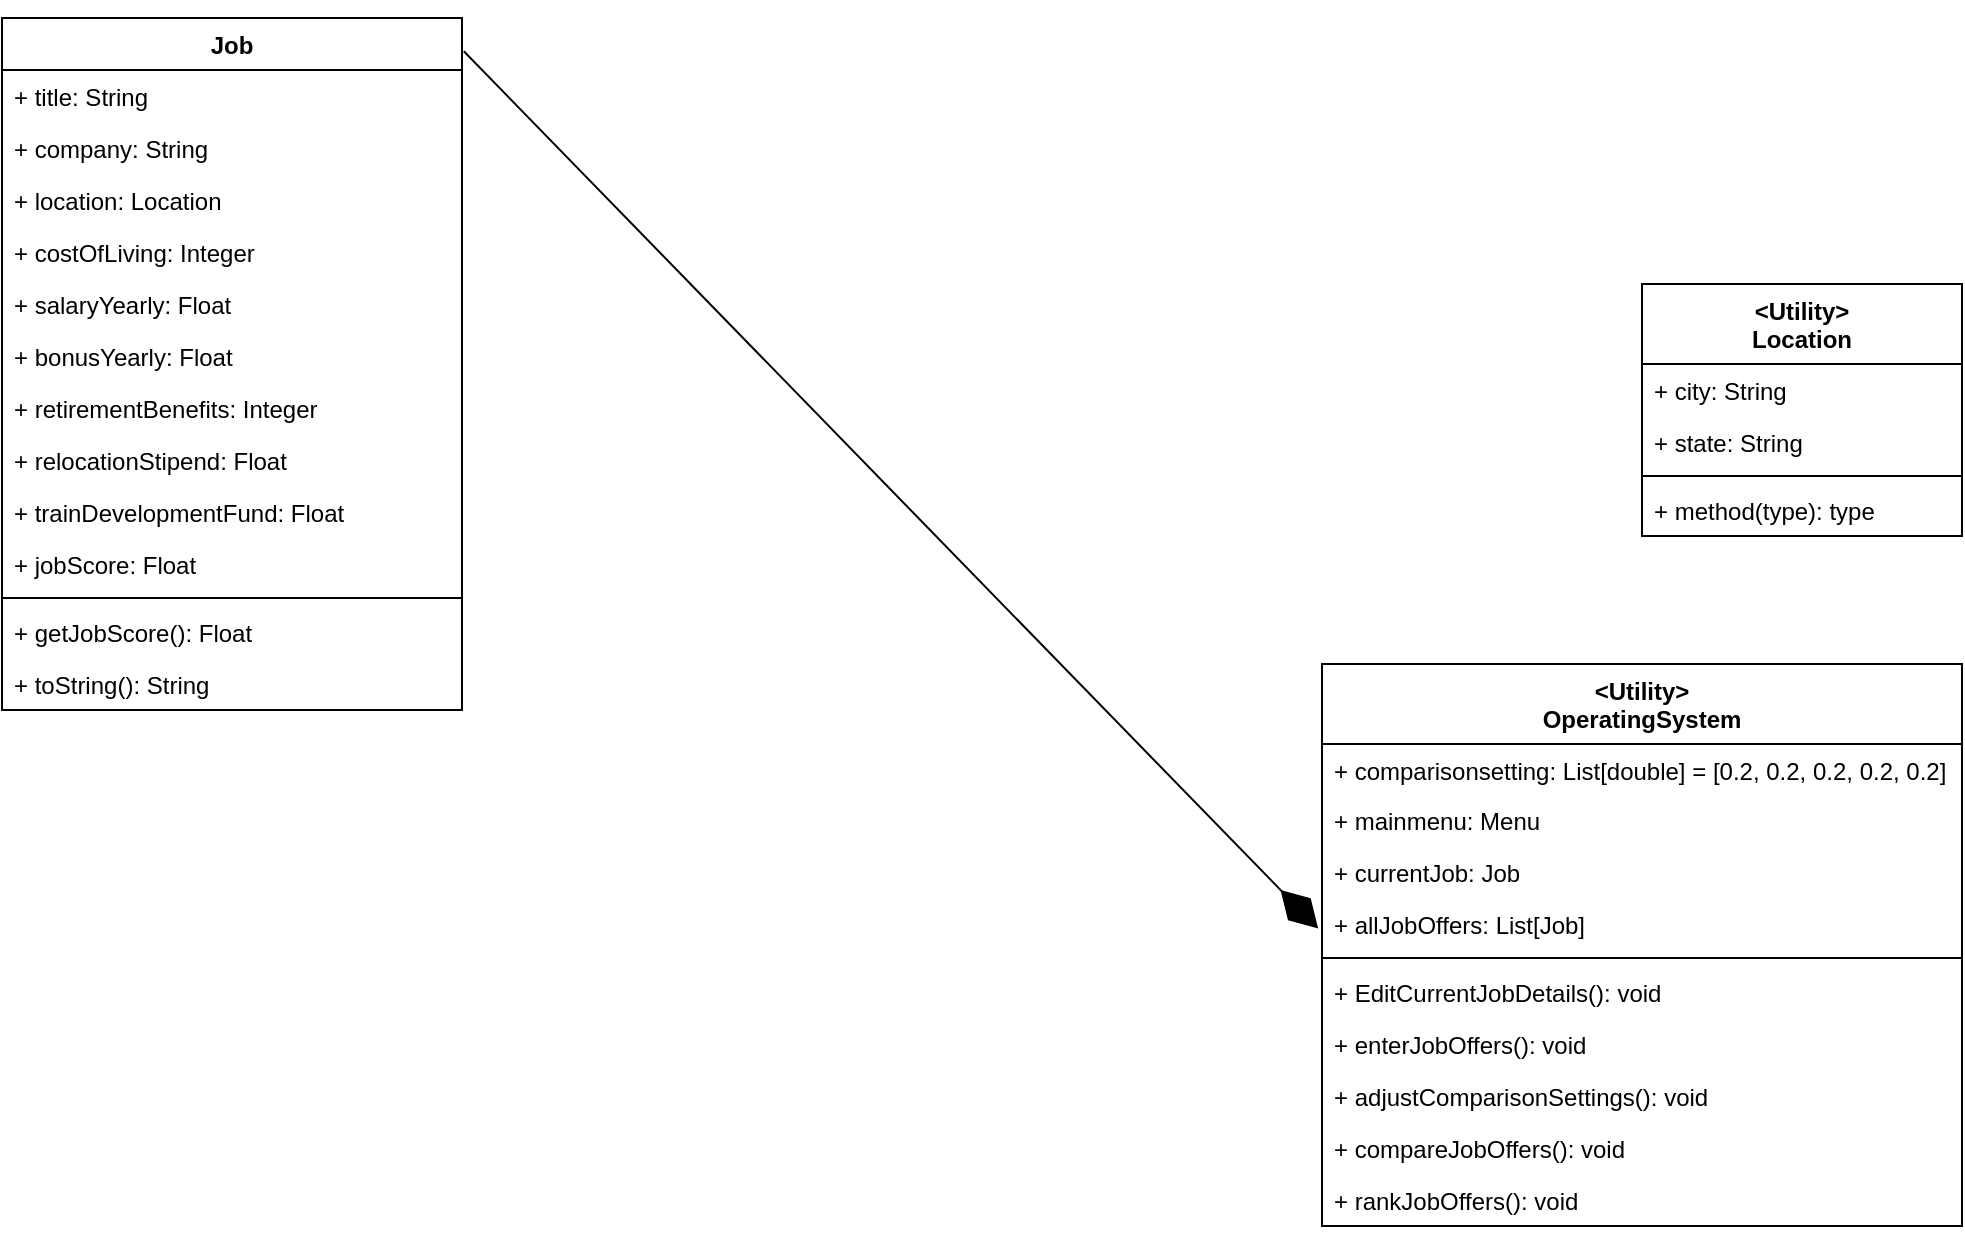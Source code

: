 <mxfile version="20.0.0" type="github">
  <diagram id="JBho1EpANQFkNCVN4G97" name="Page-1">
    <mxGraphModel dx="2374" dy="1143" grid="1" gridSize="10" guides="1" tooltips="1" connect="1" arrows="1" fold="1" page="1" pageScale="1" pageWidth="1100" pageHeight="850" math="0" shadow="0">
      <root>
        <mxCell id="0" />
        <mxCell id="1" parent="0" />
        <mxCell id="_Z1VF89pMIWQ78wcxOfH-2" value="&lt;Utility&gt; &#xa;OperatingSystem" style="swimlane;fontStyle=1;align=center;verticalAlign=top;childLayout=stackLayout;horizontal=1;startSize=40;horizontalStack=0;resizeParent=1;resizeParentMax=0;resizeLast=0;collapsible=1;marginBottom=0;" parent="1" vertex="1">
          <mxGeometry x="720" y="510" width="320" height="281" as="geometry" />
        </mxCell>
        <mxCell id="_Z1VF89pMIWQ78wcxOfH-18" value="+ comparisonsetting: List[double] = [0.2, 0.2, 0.2, 0.2, 0.2]" style="text;strokeColor=none;fillColor=none;align=left;verticalAlign=top;spacingLeft=4;spacingRight=4;overflow=hidden;rotatable=0;points=[[0,0.5],[1,0.5]];portConstraint=eastwest;" parent="_Z1VF89pMIWQ78wcxOfH-2" vertex="1">
          <mxGeometry y="40" width="320" height="25" as="geometry" />
        </mxCell>
        <mxCell id="_Z1VF89pMIWQ78wcxOfH-3" value="+ mainmenu: Menu" style="text;strokeColor=none;fillColor=none;align=left;verticalAlign=top;spacingLeft=4;spacingRight=4;overflow=hidden;rotatable=0;points=[[0,0.5],[1,0.5]];portConstraint=eastwest;" parent="_Z1VF89pMIWQ78wcxOfH-2" vertex="1">
          <mxGeometry y="65" width="320" height="26" as="geometry" />
        </mxCell>
        <mxCell id="_Z1VF89pMIWQ78wcxOfH-49" value="+ currentJob: Job" style="text;strokeColor=none;fillColor=none;align=left;verticalAlign=top;spacingLeft=4;spacingRight=4;overflow=hidden;rotatable=0;points=[[0,0.5],[1,0.5]];portConstraint=eastwest;" parent="_Z1VF89pMIWQ78wcxOfH-2" vertex="1">
          <mxGeometry y="91" width="320" height="26" as="geometry" />
        </mxCell>
        <mxCell id="_Z1VF89pMIWQ78wcxOfH-51" value="+ allJobOffers: List[Job]" style="text;strokeColor=none;fillColor=none;align=left;verticalAlign=top;spacingLeft=4;spacingRight=4;overflow=hidden;rotatable=0;points=[[0,0.5],[1,0.5]];portConstraint=eastwest;" parent="_Z1VF89pMIWQ78wcxOfH-2" vertex="1">
          <mxGeometry y="117" width="320" height="26" as="geometry" />
        </mxCell>
        <mxCell id="_Z1VF89pMIWQ78wcxOfH-4" value="" style="line;strokeWidth=1;fillColor=none;align=left;verticalAlign=middle;spacingTop=-1;spacingLeft=3;spacingRight=3;rotatable=0;labelPosition=right;points=[];portConstraint=eastwest;" parent="_Z1VF89pMIWQ78wcxOfH-2" vertex="1">
          <mxGeometry y="143" width="320" height="8" as="geometry" />
        </mxCell>
        <mxCell id="_Z1VF89pMIWQ78wcxOfH-19" value="+ EditCurrentJobDetails(): void&#xa;" style="text;strokeColor=none;fillColor=none;align=left;verticalAlign=top;spacingLeft=4;spacingRight=4;overflow=hidden;rotatable=0;points=[[0,0.5],[1,0.5]];portConstraint=eastwest;" parent="_Z1VF89pMIWQ78wcxOfH-2" vertex="1">
          <mxGeometry y="151" width="320" height="26" as="geometry" />
        </mxCell>
        <mxCell id="_Z1VF89pMIWQ78wcxOfH-20" value="+ enterJobOffers(): void&#xa;" style="text;strokeColor=none;fillColor=none;align=left;verticalAlign=top;spacingLeft=4;spacingRight=4;overflow=hidden;rotatable=0;points=[[0,0.5],[1,0.5]];portConstraint=eastwest;" parent="_Z1VF89pMIWQ78wcxOfH-2" vertex="1">
          <mxGeometry y="177" width="320" height="26" as="geometry" />
        </mxCell>
        <mxCell id="_Z1VF89pMIWQ78wcxOfH-21" value="+ adjustComparisonSettings(): void&#xa;" style="text;strokeColor=none;fillColor=none;align=left;verticalAlign=top;spacingLeft=4;spacingRight=4;overflow=hidden;rotatable=0;points=[[0,0.5],[1,0.5]];portConstraint=eastwest;" parent="_Z1VF89pMIWQ78wcxOfH-2" vertex="1">
          <mxGeometry y="203" width="320" height="26" as="geometry" />
        </mxCell>
        <mxCell id="_Z1VF89pMIWQ78wcxOfH-5" value="+ compareJobOffers(): void&#xa;" style="text;strokeColor=none;fillColor=none;align=left;verticalAlign=top;spacingLeft=4;spacingRight=4;overflow=hidden;rotatable=0;points=[[0,0.5],[1,0.5]];portConstraint=eastwest;" parent="_Z1VF89pMIWQ78wcxOfH-2" vertex="1">
          <mxGeometry y="229" width="320" height="26" as="geometry" />
        </mxCell>
        <mxCell id="ieZV8B8GoD7YB2Mfcq7u-10" value="+ rankJobOffers(): void" style="text;strokeColor=none;fillColor=none;align=left;verticalAlign=top;spacingLeft=4;spacingRight=4;overflow=hidden;rotatable=0;points=[[0,0.5],[1,0.5]];portConstraint=eastwest;" vertex="1" parent="_Z1VF89pMIWQ78wcxOfH-2">
          <mxGeometry y="255" width="320" height="26" as="geometry" />
        </mxCell>
        <mxCell id="_Z1VF89pMIWQ78wcxOfH-6" value="&lt;Utility&gt; &#xa;Location" style="swimlane;fontStyle=1;align=center;verticalAlign=top;childLayout=stackLayout;horizontal=1;startSize=40;horizontalStack=0;resizeParent=1;resizeParentMax=0;resizeLast=0;collapsible=1;marginBottom=0;" parent="1" vertex="1">
          <mxGeometry x="880" y="320" width="160" height="126" as="geometry" />
        </mxCell>
        <mxCell id="_Z1VF89pMIWQ78wcxOfH-7" value="+ city: String" style="text;strokeColor=none;fillColor=none;align=left;verticalAlign=top;spacingLeft=4;spacingRight=4;overflow=hidden;rotatable=0;points=[[0,0.5],[1,0.5]];portConstraint=eastwest;" parent="_Z1VF89pMIWQ78wcxOfH-6" vertex="1">
          <mxGeometry y="40" width="160" height="26" as="geometry" />
        </mxCell>
        <mxCell id="_Z1VF89pMIWQ78wcxOfH-32" value="+ state: String" style="text;strokeColor=none;fillColor=none;align=left;verticalAlign=top;spacingLeft=4;spacingRight=4;overflow=hidden;rotatable=0;points=[[0,0.5],[1,0.5]];portConstraint=eastwest;" parent="_Z1VF89pMIWQ78wcxOfH-6" vertex="1">
          <mxGeometry y="66" width="160" height="26" as="geometry" />
        </mxCell>
        <mxCell id="_Z1VF89pMIWQ78wcxOfH-8" value="" style="line;strokeWidth=1;fillColor=none;align=left;verticalAlign=middle;spacingTop=-1;spacingLeft=3;spacingRight=3;rotatable=0;labelPosition=right;points=[];portConstraint=eastwest;" parent="_Z1VF89pMIWQ78wcxOfH-6" vertex="1">
          <mxGeometry y="92" width="160" height="8" as="geometry" />
        </mxCell>
        <mxCell id="_Z1VF89pMIWQ78wcxOfH-9" value="+ method(type): type" style="text;strokeColor=none;fillColor=none;align=left;verticalAlign=top;spacingLeft=4;spacingRight=4;overflow=hidden;rotatable=0;points=[[0,0.5],[1,0.5]];portConstraint=eastwest;" parent="_Z1VF89pMIWQ78wcxOfH-6" vertex="1">
          <mxGeometry y="100" width="160" height="26" as="geometry" />
        </mxCell>
        <mxCell id="_Z1VF89pMIWQ78wcxOfH-23" value="Job" style="swimlane;fontStyle=1;align=center;verticalAlign=top;childLayout=stackLayout;horizontal=1;startSize=26;horizontalStack=0;resizeParent=1;resizeParentMax=0;resizeLast=0;collapsible=1;marginBottom=0;" parent="1" vertex="1">
          <mxGeometry x="60" y="187" width="230" height="346" as="geometry" />
        </mxCell>
        <mxCell id="_Z1VF89pMIWQ78wcxOfH-24" value="+ title: String" style="text;strokeColor=none;fillColor=none;align=left;verticalAlign=top;spacingLeft=4;spacingRight=4;overflow=hidden;rotatable=0;points=[[0,0.5],[1,0.5]];portConstraint=eastwest;" parent="_Z1VF89pMIWQ78wcxOfH-23" vertex="1">
          <mxGeometry y="26" width="230" height="26" as="geometry" />
        </mxCell>
        <mxCell id="_Z1VF89pMIWQ78wcxOfH-28" value="+ company: String" style="text;strokeColor=none;fillColor=none;align=left;verticalAlign=top;spacingLeft=4;spacingRight=4;overflow=hidden;rotatable=0;points=[[0,0.5],[1,0.5]];portConstraint=eastwest;" parent="_Z1VF89pMIWQ78wcxOfH-23" vertex="1">
          <mxGeometry y="52" width="230" height="26" as="geometry" />
        </mxCell>
        <mxCell id="_Z1VF89pMIWQ78wcxOfH-31" value="+ location: Location" style="text;strokeColor=none;fillColor=none;align=left;verticalAlign=top;spacingLeft=4;spacingRight=4;overflow=hidden;rotatable=0;points=[[0,0.5],[1,0.5]];portConstraint=eastwest;" parent="_Z1VF89pMIWQ78wcxOfH-23" vertex="1">
          <mxGeometry y="78" width="230" height="26" as="geometry" />
        </mxCell>
        <mxCell id="_Z1VF89pMIWQ78wcxOfH-29" value="+ costOfLiving: Integer" style="text;strokeColor=none;fillColor=none;align=left;verticalAlign=top;spacingLeft=4;spacingRight=4;overflow=hidden;rotatable=0;points=[[0,0.5],[1,0.5]];portConstraint=eastwest;" parent="_Z1VF89pMIWQ78wcxOfH-23" vertex="1">
          <mxGeometry y="104" width="230" height="26" as="geometry" />
        </mxCell>
        <mxCell id="_Z1VF89pMIWQ78wcxOfH-30" value="+ salaryYearly: Float" style="text;strokeColor=none;fillColor=none;align=left;verticalAlign=top;spacingLeft=4;spacingRight=4;overflow=hidden;rotatable=0;points=[[0,0.5],[1,0.5]];portConstraint=eastwest;" parent="_Z1VF89pMIWQ78wcxOfH-23" vertex="1">
          <mxGeometry y="130" width="230" height="26" as="geometry" />
        </mxCell>
        <mxCell id="_Z1VF89pMIWQ78wcxOfH-27" value="+ bonusYearly: Float" style="text;strokeColor=none;fillColor=none;align=left;verticalAlign=top;spacingLeft=4;spacingRight=4;overflow=hidden;rotatable=0;points=[[0,0.5],[1,0.5]];portConstraint=eastwest;" parent="_Z1VF89pMIWQ78wcxOfH-23" vertex="1">
          <mxGeometry y="156" width="230" height="26" as="geometry" />
        </mxCell>
        <mxCell id="_Z1VF89pMIWQ78wcxOfH-45" value="+ retirementBenefits: Integer" style="text;strokeColor=none;fillColor=none;align=left;verticalAlign=top;spacingLeft=4;spacingRight=4;overflow=hidden;rotatable=0;points=[[0,0.5],[1,0.5]];portConstraint=eastwest;" parent="_Z1VF89pMIWQ78wcxOfH-23" vertex="1">
          <mxGeometry y="182" width="230" height="26" as="geometry" />
        </mxCell>
        <mxCell id="_Z1VF89pMIWQ78wcxOfH-33" value="+ relocationStipend: Float" style="text;strokeColor=none;fillColor=none;align=left;verticalAlign=top;spacingLeft=4;spacingRight=4;overflow=hidden;rotatable=0;points=[[0,0.5],[1,0.5]];portConstraint=eastwest;" parent="_Z1VF89pMIWQ78wcxOfH-23" vertex="1">
          <mxGeometry y="208" width="230" height="26" as="geometry" />
        </mxCell>
        <mxCell id="_Z1VF89pMIWQ78wcxOfH-46" value="+ trainDevelopmentFund: Float" style="text;strokeColor=none;fillColor=none;align=left;verticalAlign=top;spacingLeft=4;spacingRight=4;overflow=hidden;rotatable=0;points=[[0,0.5],[1,0.5]];portConstraint=eastwest;" parent="_Z1VF89pMIWQ78wcxOfH-23" vertex="1">
          <mxGeometry y="234" width="230" height="26" as="geometry" />
        </mxCell>
        <mxCell id="_Z1VF89pMIWQ78wcxOfH-48" value="+ jobScore: Float" style="text;strokeColor=none;fillColor=none;align=left;verticalAlign=top;spacingLeft=4;spacingRight=4;overflow=hidden;rotatable=0;points=[[0,0.5],[1,0.5]];portConstraint=eastwest;" parent="_Z1VF89pMIWQ78wcxOfH-23" vertex="1">
          <mxGeometry y="260" width="230" height="26" as="geometry" />
        </mxCell>
        <mxCell id="_Z1VF89pMIWQ78wcxOfH-25" value="" style="line;strokeWidth=1;fillColor=none;align=left;verticalAlign=middle;spacingTop=-1;spacingLeft=3;spacingRight=3;rotatable=0;labelPosition=right;points=[];portConstraint=eastwest;" parent="_Z1VF89pMIWQ78wcxOfH-23" vertex="1">
          <mxGeometry y="286" width="230" height="8" as="geometry" />
        </mxCell>
        <mxCell id="_Z1VF89pMIWQ78wcxOfH-26" value="+ getJobScore(): Float" style="text;strokeColor=none;fillColor=none;align=left;verticalAlign=top;spacingLeft=4;spacingRight=4;overflow=hidden;rotatable=0;points=[[0,0.5],[1,0.5]];portConstraint=eastwest;" parent="_Z1VF89pMIWQ78wcxOfH-23" vertex="1">
          <mxGeometry y="294" width="230" height="26" as="geometry" />
        </mxCell>
        <mxCell id="_Z1VF89pMIWQ78wcxOfH-50" value="+ toString(): String" style="text;strokeColor=none;fillColor=none;align=left;verticalAlign=top;spacingLeft=4;spacingRight=4;overflow=hidden;rotatable=0;points=[[0,0.5],[1,0.5]];portConstraint=eastwest;" parent="_Z1VF89pMIWQ78wcxOfH-23" vertex="1">
          <mxGeometry y="320" width="230" height="26" as="geometry" />
        </mxCell>
        <mxCell id="ieZV8B8GoD7YB2Mfcq7u-7" value="" style="endArrow=diamondThin;endFill=1;endSize=24;html=1;rounded=0;exitX=1.004;exitY=0.048;exitDx=0;exitDy=0;exitPerimeter=0;entryX=-0.006;entryY=0.588;entryDx=0;entryDy=0;entryPerimeter=0;" edge="1" parent="1" source="_Z1VF89pMIWQ78wcxOfH-23" target="_Z1VF89pMIWQ78wcxOfH-51">
          <mxGeometry width="160" relative="1" as="geometry">
            <mxPoint x="160" y="330" as="sourcePoint" />
            <mxPoint x="560" y="170" as="targetPoint" />
          </mxGeometry>
        </mxCell>
      </root>
    </mxGraphModel>
  </diagram>
</mxfile>
